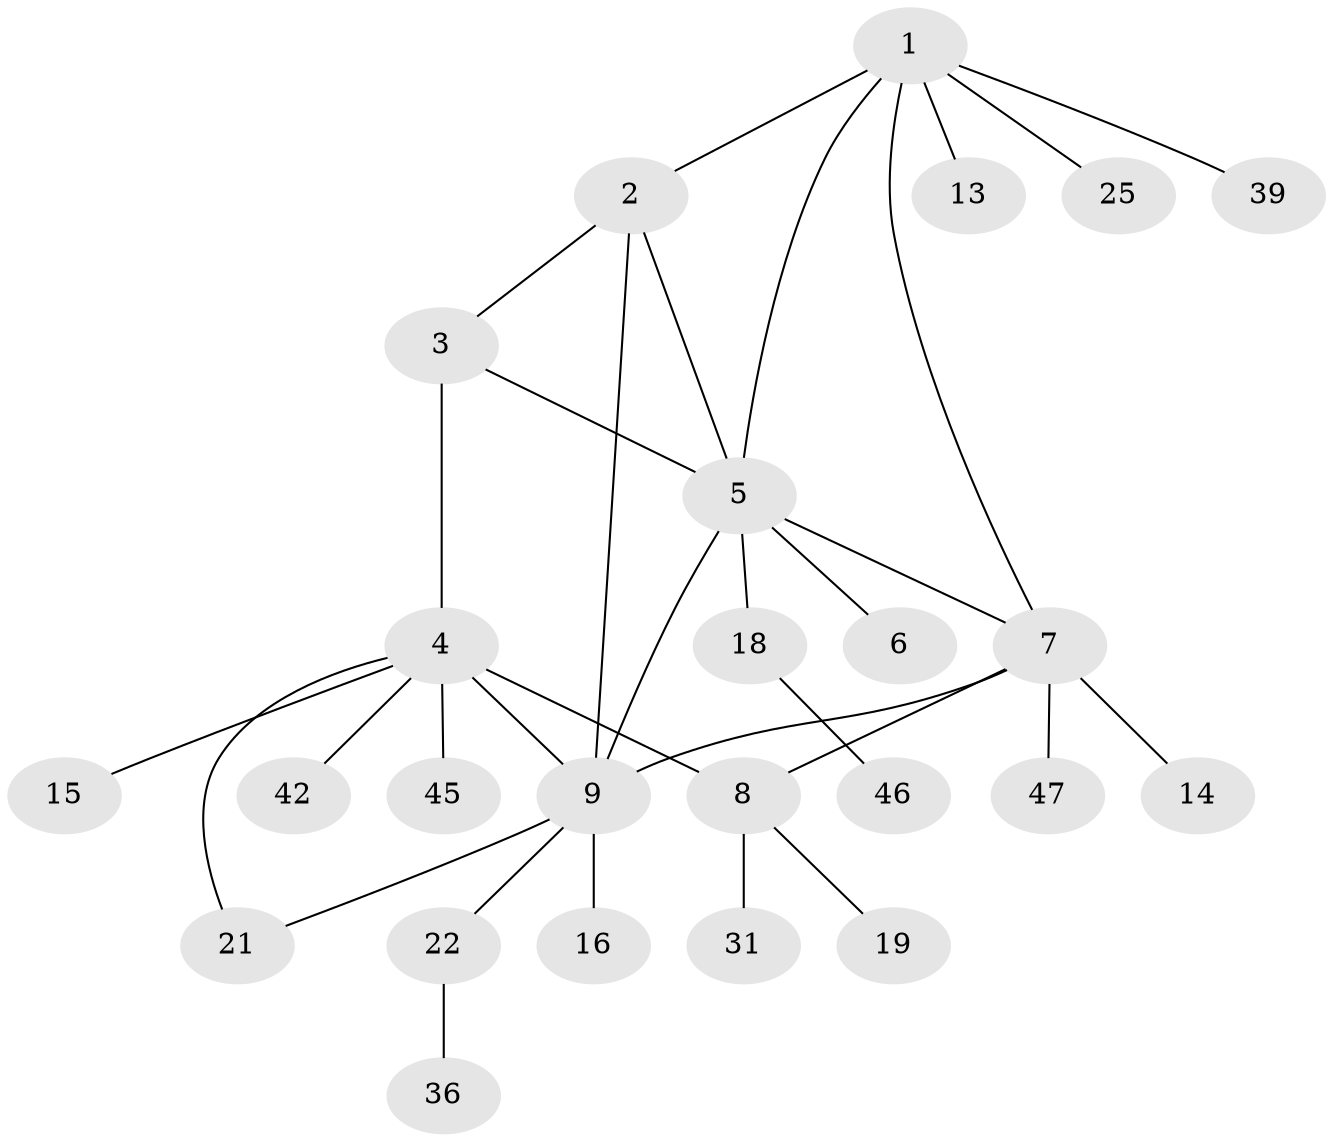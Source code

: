 // original degree distribution, {7: 0.04, 4: 0.02, 3: 0.14, 10: 0.02, 1: 0.48, 6: 0.02, 5: 0.02, 8: 0.02, 2: 0.24}
// Generated by graph-tools (version 1.1) at 2025/16/03/09/25 04:16:09]
// undirected, 25 vertices, 32 edges
graph export_dot {
graph [start="1"]
  node [color=gray90,style=filled];
  1 [super="+37"];
  2;
  3;
  4 [super="+12"];
  5 [super="+29+26+28+38"];
  6;
  7;
  8 [super="+11"];
  9 [super="+10+17"];
  13 [super="+40"];
  14;
  15 [super="+50+34"];
  16 [super="+32"];
  18 [super="+20"];
  19;
  21 [super="+23+33"];
  22 [super="+27"];
  25;
  31 [super="+44"];
  36 [super="+43"];
  39;
  42;
  45;
  46;
  47;
  1 -- 2;
  1 -- 7;
  1 -- 13;
  1 -- 25;
  1 -- 39;
  1 -- 5;
  2 -- 3;
  2 -- 5;
  2 -- 9;
  3 -- 4;
  3 -- 5;
  4 -- 8;
  4 -- 9 [weight=2];
  4 -- 15;
  4 -- 45;
  4 -- 42;
  4 -- 21;
  5 -- 6;
  5 -- 7;
  5 -- 9;
  5 -- 18;
  7 -- 8;
  7 -- 9;
  7 -- 14;
  7 -- 47;
  8 -- 19;
  8 -- 31;
  9 -- 16;
  9 -- 22;
  9 -- 21;
  18 -- 46;
  22 -- 36;
}
